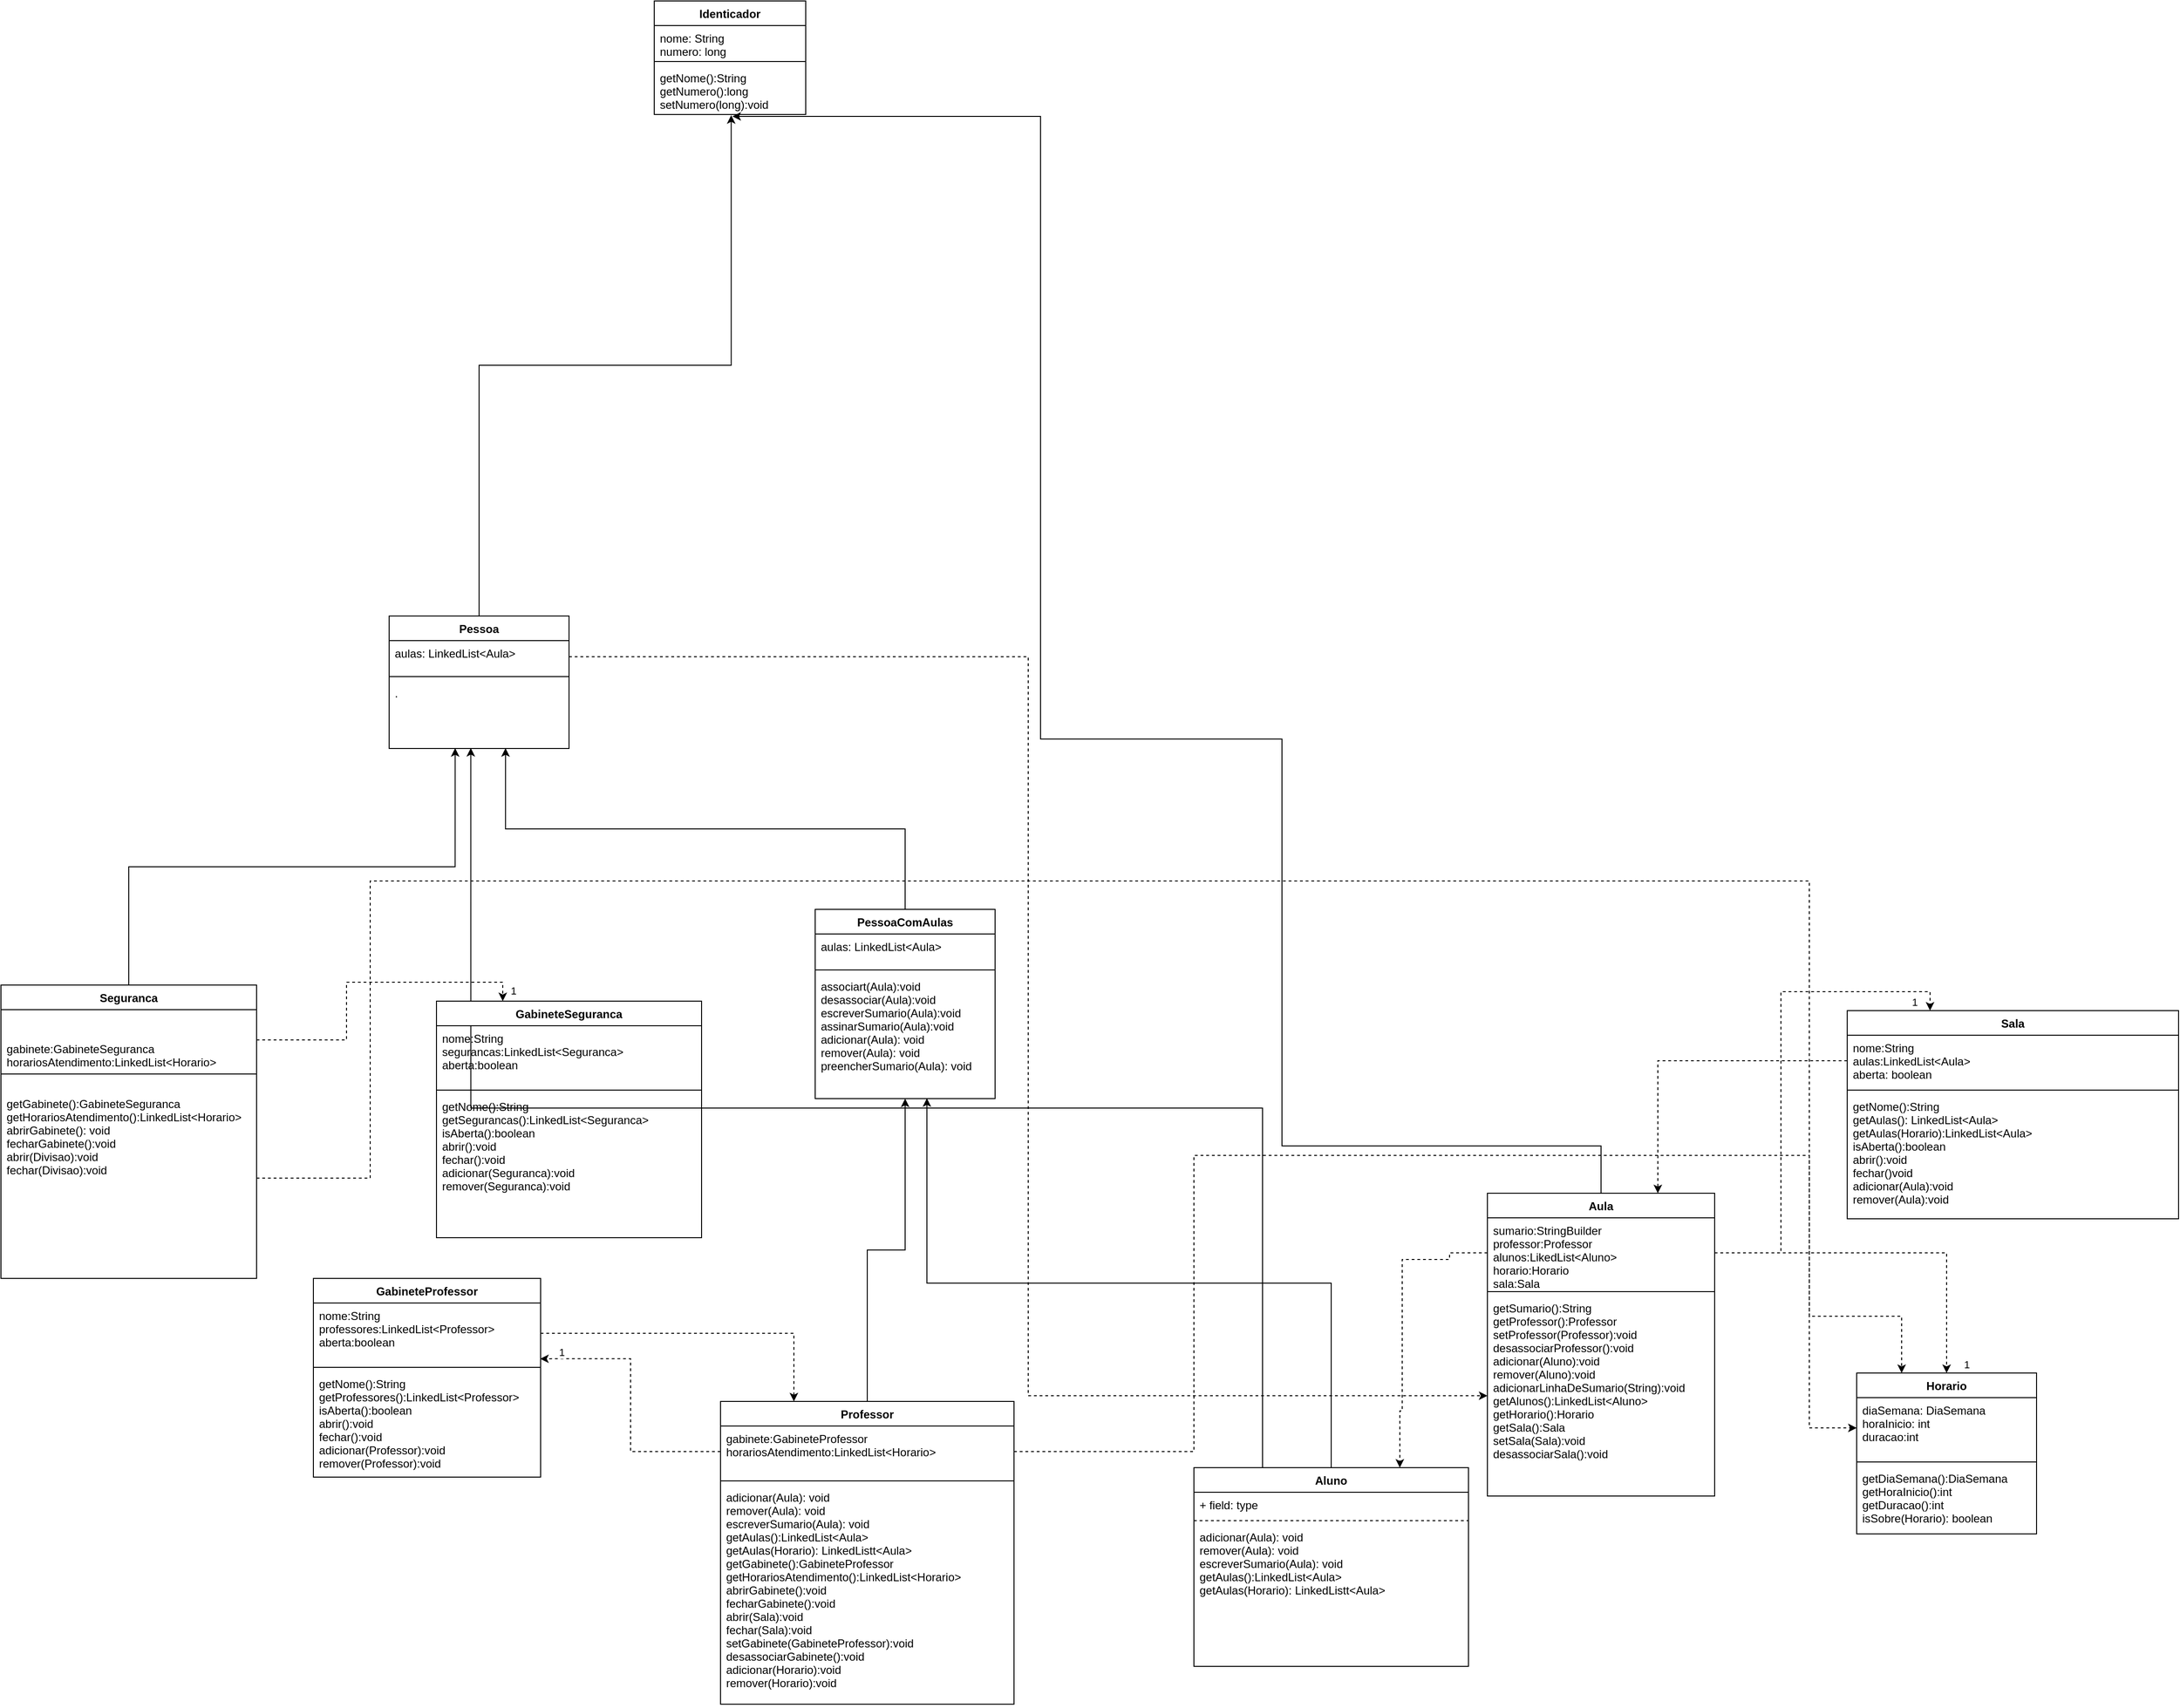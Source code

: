 <mxfile version="20.8.16" type="device"><diagram name="Page-1" id="QSuPs5M-fdG_rEzMvoWC"><mxGraphModel dx="4385" dy="2807" grid="1" gridSize="10" guides="1" tooltips="1" connect="1" arrows="1" fold="1" page="1" pageScale="1" pageWidth="827" pageHeight="1169" math="0" shadow="0"><root><mxCell id="0"/><mxCell id="1" parent="0"/><mxCell id="q4AsKA-IPs76gDEOoxpN-1" value="Identicador" style="swimlane;fontStyle=1;align=center;verticalAlign=top;childLayout=stackLayout;horizontal=1;startSize=26;horizontalStack=0;resizeParent=1;resizeParentMax=0;resizeLast=0;collapsible=1;marginBottom=0;" parent="1" vertex="1"><mxGeometry x="-380" y="-1020" width="160" height="120" as="geometry"/></mxCell><mxCell id="q4AsKA-IPs76gDEOoxpN-2" value="nome: String&#10;numero: long" style="text;strokeColor=none;fillColor=none;align=left;verticalAlign=top;spacingLeft=4;spacingRight=4;overflow=hidden;rotatable=0;points=[[0,0.5],[1,0.5]];portConstraint=eastwest;" parent="q4AsKA-IPs76gDEOoxpN-1" vertex="1"><mxGeometry y="26" width="160" height="34" as="geometry"/></mxCell><mxCell id="q4AsKA-IPs76gDEOoxpN-3" value="" style="line;strokeWidth=1;fillColor=none;align=left;verticalAlign=middle;spacingTop=-1;spacingLeft=3;spacingRight=3;rotatable=0;labelPosition=right;points=[];portConstraint=eastwest;strokeColor=inherit;" parent="q4AsKA-IPs76gDEOoxpN-1" vertex="1"><mxGeometry y="60" width="160" height="8" as="geometry"/></mxCell><mxCell id="q4AsKA-IPs76gDEOoxpN-4" value="getNome():String&#10;getNumero():long&#10;setNumero(long):void" style="text;strokeColor=none;fillColor=none;align=left;verticalAlign=top;spacingLeft=4;spacingRight=4;overflow=hidden;rotatable=0;points=[[0,0.5],[1,0.5]];portConstraint=eastwest;" parent="q4AsKA-IPs76gDEOoxpN-1" vertex="1"><mxGeometry y="68" width="160" height="52" as="geometry"/></mxCell><mxCell id="QfYYxeU0ZRKst4iaAUIh-1" style="edgeStyle=orthogonalEdgeStyle;rounded=0;orthogonalLoop=1;jettySize=auto;html=1;exitX=0.5;exitY=0;exitDx=0;exitDy=0;entryX=0.508;entryY=1.014;entryDx=0;entryDy=0;entryPerimeter=0;" parent="1" source="q4AsKA-IPs76gDEOoxpN-5" target="q4AsKA-IPs76gDEOoxpN-4" edge="1"><mxGeometry relative="1" as="geometry"/></mxCell><mxCell id="q4AsKA-IPs76gDEOoxpN-5" value="Pessoa" style="swimlane;fontStyle=1;align=center;verticalAlign=top;childLayout=stackLayout;horizontal=1;startSize=26;horizontalStack=0;resizeParent=1;resizeParentMax=0;resizeLast=0;collapsible=1;marginBottom=0;" parent="1" vertex="1"><mxGeometry x="-660" y="-370" width="190" height="140" as="geometry"/></mxCell><mxCell id="q4AsKA-IPs76gDEOoxpN-6" value="aulas: LinkedList&lt;Aula&gt;" style="text;strokeColor=none;fillColor=none;align=left;verticalAlign=top;spacingLeft=4;spacingRight=4;overflow=hidden;rotatable=0;points=[[0,0.5],[1,0.5]];portConstraint=eastwest;" parent="q4AsKA-IPs76gDEOoxpN-5" vertex="1"><mxGeometry y="26" width="190" height="34" as="geometry"/></mxCell><mxCell id="q4AsKA-IPs76gDEOoxpN-7" value="" style="line;strokeWidth=1;fillColor=none;align=left;verticalAlign=middle;spacingTop=-1;spacingLeft=3;spacingRight=3;rotatable=0;labelPosition=right;points=[];portConstraint=eastwest;strokeColor=inherit;" parent="q4AsKA-IPs76gDEOoxpN-5" vertex="1"><mxGeometry y="60" width="190" height="8" as="geometry"/></mxCell><mxCell id="q4AsKA-IPs76gDEOoxpN-8" value="." style="text;strokeColor=none;fillColor=none;align=left;verticalAlign=top;spacingLeft=4;spacingRight=4;overflow=hidden;rotatable=0;points=[[0,0.5],[1,0.5]];portConstraint=eastwest;" parent="q4AsKA-IPs76gDEOoxpN-5" vertex="1"><mxGeometry y="68" width="190" height="72" as="geometry"/></mxCell><mxCell id="q4AsKA-IPs76gDEOoxpN-17" value="Horario" style="swimlane;fontStyle=1;align=center;verticalAlign=top;childLayout=stackLayout;horizontal=1;startSize=26;horizontalStack=0;resizeParent=1;resizeParentMax=0;resizeLast=0;collapsible=1;marginBottom=0;" parent="1" vertex="1"><mxGeometry x="890" y="430" width="190" height="170" as="geometry"/></mxCell><mxCell id="q4AsKA-IPs76gDEOoxpN-18" value="diaSemana: DiaSemana&#10;horaInicio: int&#10;duracao:int" style="text;strokeColor=none;fillColor=none;align=left;verticalAlign=top;spacingLeft=4;spacingRight=4;overflow=hidden;rotatable=0;points=[[0,0.5],[1,0.5]];portConstraint=eastwest;" parent="q4AsKA-IPs76gDEOoxpN-17" vertex="1"><mxGeometry y="26" width="190" height="64" as="geometry"/></mxCell><mxCell id="q4AsKA-IPs76gDEOoxpN-19" value="" style="line;strokeWidth=1;fillColor=none;align=left;verticalAlign=middle;spacingTop=-1;spacingLeft=3;spacingRight=3;rotatable=0;labelPosition=right;points=[];portConstraint=eastwest;strokeColor=inherit;" parent="q4AsKA-IPs76gDEOoxpN-17" vertex="1"><mxGeometry y="90" width="190" height="8" as="geometry"/></mxCell><mxCell id="q4AsKA-IPs76gDEOoxpN-20" value="getDiaSemana():DiaSemana&#10;getHoraInicio():int&#10;getDuracao():int&#10;isSobre(Horario): boolean" style="text;strokeColor=none;fillColor=none;align=left;verticalAlign=top;spacingLeft=4;spacingRight=4;overflow=hidden;rotatable=0;points=[[0,0.5],[1,0.5]];portConstraint=eastwest;" parent="q4AsKA-IPs76gDEOoxpN-17" vertex="1"><mxGeometry y="98" width="190" height="72" as="geometry"/></mxCell><mxCell id="QfYYxeU0ZRKst4iaAUIh-3" style="edgeStyle=orthogonalEdgeStyle;rounded=0;orthogonalLoop=1;jettySize=auto;html=1;exitX=0.25;exitY=0;exitDx=0;exitDy=0;entryX=0.454;entryY=0.993;entryDx=0;entryDy=0;entryPerimeter=0;" parent="1" source="QfYYxeU0ZRKst4iaAUIh-13" target="q4AsKA-IPs76gDEOoxpN-8" edge="1"><mxGeometry relative="1" as="geometry"><mxPoint x="255" y="460" as="sourcePoint"/></mxGeometry></mxCell><mxCell id="GvOz8JFrCw-CjTaMA0op-7" style="edgeStyle=orthogonalEdgeStyle;rounded=0;orthogonalLoop=1;jettySize=auto;html=1;exitX=0.5;exitY=0;exitDx=0;exitDy=0;entryX=0.5;entryY=1;entryDx=0;entryDy=0;" edge="1" parent="1" source="q4AsKA-IPs76gDEOoxpN-45" target="GvOz8JFrCw-CjTaMA0op-2"><mxGeometry relative="1" as="geometry"/></mxCell><mxCell id="q4AsKA-IPs76gDEOoxpN-45" value="Professor" style="swimlane;fontStyle=1;align=center;verticalAlign=top;childLayout=stackLayout;horizontal=1;startSize=26;horizontalStack=0;resizeParent=1;resizeParentMax=0;resizeLast=0;collapsible=1;marginBottom=0;fontColor=#000000;" parent="1" vertex="1"><mxGeometry x="-310" y="460" width="310" height="320" as="geometry"/></mxCell><mxCell id="q4AsKA-IPs76gDEOoxpN-46" value="gabinete:GabineteProfessor&#10;horariosAtendimento:LinkedList&lt;Horario&gt;" style="text;strokeColor=none;fillColor=none;align=left;verticalAlign=top;spacingLeft=4;spacingRight=4;overflow=hidden;rotatable=0;points=[[0,0.5],[1,0.5]];portConstraint=eastwest;fontColor=#000000;" parent="q4AsKA-IPs76gDEOoxpN-45" vertex="1"><mxGeometry y="26" width="310" height="54" as="geometry"/></mxCell><mxCell id="q4AsKA-IPs76gDEOoxpN-47" value="" style="line;strokeWidth=1;fillColor=none;align=left;verticalAlign=middle;spacingTop=-1;spacingLeft=3;spacingRight=3;rotatable=0;labelPosition=right;points=[];portConstraint=eastwest;strokeColor=inherit;fontColor=#000000;" parent="q4AsKA-IPs76gDEOoxpN-45" vertex="1"><mxGeometry y="80" width="310" height="8" as="geometry"/></mxCell><mxCell id="q4AsKA-IPs76gDEOoxpN-48" value="adicionar(Aula): void&#10;remover(Aula): void&#10;escreverSumario(Aula): void&#10;getAulas():LinkedList&lt;Aula&gt;&#10;getAulas(Horario): LinkedListt&lt;Aula&gt;&#10;getGabinete():GabineteProfessor&#10;getHorariosAtendimento():LinkedList&lt;Horario&gt;&#10;abrirGabinete():void&#10;fecharGabinete():void&#10;abrir(Sala):void&#10;fechar(Sala):void&#10;setGabinete(GabineteProfessor):void&#10;desassociarGabinete():void&#10;adicionar(Horario):void&#10;remover(Horario):void" style="text;strokeColor=none;fillColor=none;align=left;verticalAlign=top;spacingLeft=4;spacingRight=4;overflow=hidden;rotatable=0;points=[[0,0.5],[1,0.5]];portConstraint=eastwest;fontColor=#000000;" parent="q4AsKA-IPs76gDEOoxpN-45" vertex="1"><mxGeometry y="88" width="310" height="232" as="geometry"/></mxCell><mxCell id="QfYYxeU0ZRKst4iaAUIh-18" style="edgeStyle=orthogonalEdgeStyle;rounded=0;orthogonalLoop=1;jettySize=auto;html=1;exitX=0.5;exitY=0;exitDx=0;exitDy=0;entryX=0.516;entryY=1.038;entryDx=0;entryDy=0;entryPerimeter=0;" parent="1" source="QfYYxeU0ZRKst4iaAUIh-4" target="q4AsKA-IPs76gDEOoxpN-4" edge="1"><mxGeometry relative="1" as="geometry"><Array as="points"><mxPoint x="620" y="190"/><mxPoint x="283" y="190"/><mxPoint x="283" y="-240"/><mxPoint x="28" y="-240"/></Array></mxGeometry></mxCell><mxCell id="QfYYxeU0ZRKst4iaAUIh-4" value="Aula" style="swimlane;fontStyle=1;align=center;verticalAlign=top;childLayout=stackLayout;horizontal=1;startSize=26;horizontalStack=0;resizeParent=1;resizeParentMax=0;resizeLast=0;collapsible=1;marginBottom=0;" parent="1" vertex="1"><mxGeometry x="500" y="240" width="240" height="320" as="geometry"/></mxCell><mxCell id="QfYYxeU0ZRKst4iaAUIh-5" value="sumario:StringBuilder&#10;professor:Professor&#10;alunos:LikedList&lt;Aluno&gt;&#10;horario:Horario&#10;sala:Sala&#10;" style="text;strokeColor=none;fillColor=none;align=left;verticalAlign=top;spacingLeft=4;spacingRight=4;overflow=hidden;rotatable=0;points=[[0,0.5],[1,0.5]];portConstraint=eastwest;" parent="QfYYxeU0ZRKst4iaAUIh-4" vertex="1"><mxGeometry y="26" width="240" height="74" as="geometry"/></mxCell><mxCell id="QfYYxeU0ZRKst4iaAUIh-6" value="" style="line;strokeWidth=1;fillColor=none;align=left;verticalAlign=middle;spacingTop=-1;spacingLeft=3;spacingRight=3;rotatable=0;labelPosition=right;points=[];portConstraint=eastwest;strokeColor=inherit;" parent="QfYYxeU0ZRKst4iaAUIh-4" vertex="1"><mxGeometry y="100" width="240" height="8" as="geometry"/></mxCell><mxCell id="QfYYxeU0ZRKst4iaAUIh-7" value="getSumario():String&#10;getProfessor():Professor&#10;setProfessor(Professor):void&#10;desassociarProfessor():void&#10;adicionar(Aluno):void&#10;remover(Aluno):void&#10;adicionarLinhaDeSumario(String):void&#10;getAlunos():LinkedList&lt;Aluno&gt;&#10;getHorario():Horario&#10;getSala():Sala&#10;setSala(Sala):void&#10;desassociarSala():void" style="text;strokeColor=none;fillColor=none;align=left;verticalAlign=top;spacingLeft=4;spacingRight=4;overflow=hidden;rotatable=0;points=[[0,0.5],[1,0.5]];portConstraint=eastwest;" parent="QfYYxeU0ZRKst4iaAUIh-4" vertex="1"><mxGeometry y="108" width="240" height="212" as="geometry"/></mxCell><mxCell id="QfYYxeU0ZRKst4iaAUIh-10" style="edgeStyle=orthogonalEdgeStyle;rounded=0;orthogonalLoop=1;jettySize=auto;html=1;exitX=1;exitY=0.5;exitDx=0;exitDy=0;entryX=0.5;entryY=0;entryDx=0;entryDy=0;dashed=1;" parent="1" source="QfYYxeU0ZRKst4iaAUIh-5" target="q4AsKA-IPs76gDEOoxpN-17" edge="1"><mxGeometry relative="1" as="geometry"/></mxCell><mxCell id="QfYYxeU0ZRKst4iaAUIh-11" value="1" style="edgeLabel;html=1;align=center;verticalAlign=middle;resizable=0;points=[];" parent="QfYYxeU0ZRKst4iaAUIh-10" vertex="1" connectable="0"><mxGeometry x="0.824" relative="1" as="geometry"><mxPoint x="21" y="23" as="offset"/></mxGeometry></mxCell><mxCell id="QfYYxeU0ZRKst4iaAUIh-12" style="edgeStyle=orthogonalEdgeStyle;rounded=0;orthogonalLoop=1;jettySize=auto;html=1;exitX=0;exitY=0.5;exitDx=0;exitDy=0;entryX=0.75;entryY=0;entryDx=0;entryDy=0;dashed=1;" parent="1" source="QfYYxeU0ZRKst4iaAUIh-5" target="QfYYxeU0ZRKst4iaAUIh-13" edge="1"><mxGeometry relative="1" as="geometry"><mxPoint x="312.5" y="460" as="targetPoint"/><Array as="points"><mxPoint x="460" y="310"/><mxPoint x="410" y="310"/><mxPoint x="410" y="470"/><mxPoint x="408" y="470"/></Array></mxGeometry></mxCell><mxCell id="GvOz8JFrCw-CjTaMA0op-8" style="edgeStyle=orthogonalEdgeStyle;rounded=0;orthogonalLoop=1;jettySize=auto;html=1;exitX=0.5;exitY=0;exitDx=0;exitDy=0;entryX=0.621;entryY=0.997;entryDx=0;entryDy=0;entryPerimeter=0;" edge="1" parent="1" source="QfYYxeU0ZRKst4iaAUIh-13" target="GvOz8JFrCw-CjTaMA0op-5"><mxGeometry relative="1" as="geometry"/></mxCell><mxCell id="QfYYxeU0ZRKst4iaAUIh-13" value="Aluno" style="swimlane;fontStyle=1;align=center;verticalAlign=top;childLayout=stackLayout;horizontal=1;startSize=26;horizontalStack=0;resizeParent=1;resizeParentMax=0;resizeLast=0;collapsible=1;marginBottom=0;" parent="1" vertex="1"><mxGeometry x="190" y="530" width="290" height="210" as="geometry"/></mxCell><mxCell id="QfYYxeU0ZRKst4iaAUIh-14" value="+ field: type" style="text;strokeColor=none;fillColor=none;align=left;verticalAlign=top;spacingLeft=4;spacingRight=4;overflow=hidden;rotatable=0;points=[[0,0.5],[1,0.5]];portConstraint=eastwest;" parent="QfYYxeU0ZRKst4iaAUIh-13" vertex="1"><mxGeometry y="26" width="290" height="26" as="geometry"/></mxCell><mxCell id="QfYYxeU0ZRKst4iaAUIh-15" value="" style="line;strokeWidth=1;fillColor=none;align=left;verticalAlign=middle;spacingTop=-1;spacingLeft=3;spacingRight=3;rotatable=0;labelPosition=right;points=[];portConstraint=eastwest;strokeColor=inherit;dashed=1;" parent="QfYYxeU0ZRKst4iaAUIh-13" vertex="1"><mxGeometry y="52" width="290" height="8" as="geometry"/></mxCell><mxCell id="QfYYxeU0ZRKst4iaAUIh-16" value="adicionar(Aula): void&#10;remover(Aula): void&#10;escreverSumario(Aula): void&#10;getAulas():LinkedList&lt;Aula&gt;&#10;getAulas(Horario): LinkedListt&lt;Aula&gt;" style="text;strokeColor=none;fillColor=none;align=left;verticalAlign=top;spacingLeft=4;spacingRight=4;overflow=hidden;rotatable=0;points=[[0,0.5],[1,0.5]];portConstraint=eastwest;" parent="QfYYxeU0ZRKst4iaAUIh-13" vertex="1"><mxGeometry y="60" width="290" height="150" as="geometry"/></mxCell><mxCell id="QfYYxeU0ZRKst4iaAUIh-17" style="edgeStyle=orthogonalEdgeStyle;rounded=0;orthogonalLoop=1;jettySize=auto;html=1;exitX=1;exitY=0.5;exitDx=0;exitDy=0;entryX=0;entryY=0.5;entryDx=0;entryDy=0;dashed=1;" parent="1" source="q4AsKA-IPs76gDEOoxpN-6" target="QfYYxeU0ZRKst4iaAUIh-7" edge="1"><mxGeometry relative="1" as="geometry"/></mxCell><mxCell id="QfYYxeU0ZRKst4iaAUIh-21" value="Sala" style="swimlane;fontStyle=1;align=center;verticalAlign=top;childLayout=stackLayout;horizontal=1;startSize=26;horizontalStack=0;resizeParent=1;resizeParentMax=0;resizeLast=0;collapsible=1;marginBottom=0;" parent="1" vertex="1"><mxGeometry x="880" y="47" width="350" height="220" as="geometry"/></mxCell><mxCell id="QfYYxeU0ZRKst4iaAUIh-22" value="nome:String&#10;aulas:LinkedList&lt;Aula&gt;&#10;aberta: boolean" style="text;strokeColor=none;fillColor=none;align=left;verticalAlign=top;spacingLeft=4;spacingRight=4;overflow=hidden;rotatable=0;points=[[0,0.5],[1,0.5]];portConstraint=eastwest;" parent="QfYYxeU0ZRKst4iaAUIh-21" vertex="1"><mxGeometry y="26" width="350" height="54" as="geometry"/></mxCell><mxCell id="QfYYxeU0ZRKst4iaAUIh-23" value="" style="line;strokeWidth=1;fillColor=none;align=left;verticalAlign=middle;spacingTop=-1;spacingLeft=3;spacingRight=3;rotatable=0;labelPosition=right;points=[];portConstraint=eastwest;strokeColor=inherit;" parent="QfYYxeU0ZRKst4iaAUIh-21" vertex="1"><mxGeometry y="80" width="350" height="8" as="geometry"/></mxCell><mxCell id="QfYYxeU0ZRKst4iaAUIh-24" value="getNome():String&#10;getAulas(): LinkedList&lt;Aula&gt;&#10;getAulas(Horario):LinkedList&lt;Aula&gt;&#10;isAberta():boolean&#10;abrir():void&#10;fechar()void&#10;adicionar(Aula):void&#10;remover(Aula):void" style="text;strokeColor=none;fillColor=none;align=left;verticalAlign=top;spacingLeft=4;spacingRight=4;overflow=hidden;rotatable=0;points=[[0,0.5],[1,0.5]];portConstraint=eastwest;" parent="QfYYxeU0ZRKst4iaAUIh-21" vertex="1"><mxGeometry y="88" width="350" height="132" as="geometry"/></mxCell><mxCell id="QfYYxeU0ZRKst4iaAUIh-25" style="edgeStyle=orthogonalEdgeStyle;rounded=0;orthogonalLoop=1;jettySize=auto;html=1;exitX=0;exitY=0.5;exitDx=0;exitDy=0;entryX=0.75;entryY=0;entryDx=0;entryDy=0;dashed=1;" parent="1" source="QfYYxeU0ZRKst4iaAUIh-22" target="QfYYxeU0ZRKst4iaAUIh-4" edge="1"><mxGeometry relative="1" as="geometry"/></mxCell><mxCell id="QfYYxeU0ZRKst4iaAUIh-26" style="edgeStyle=orthogonalEdgeStyle;rounded=0;orthogonalLoop=1;jettySize=auto;html=1;exitX=1;exitY=0.5;exitDx=0;exitDy=0;entryX=0.25;entryY=0;entryDx=0;entryDy=0;dashed=1;" parent="1" source="QfYYxeU0ZRKst4iaAUIh-5" target="QfYYxeU0ZRKst4iaAUIh-21" edge="1"><mxGeometry relative="1" as="geometry"/></mxCell><mxCell id="QfYYxeU0ZRKst4iaAUIh-27" value="1" style="edgeLabel;html=1;align=center;verticalAlign=middle;resizable=0;points=[];" parent="QfYYxeU0ZRKst4iaAUIh-26" vertex="1" connectable="0"><mxGeometry x="0.844" y="1" relative="1" as="geometry"><mxPoint x="4" y="12" as="offset"/></mxGeometry></mxCell><mxCell id="QfYYxeU0ZRKst4iaAUIh-28" value="GabineteProfessor" style="swimlane;fontStyle=1;align=center;verticalAlign=top;childLayout=stackLayout;horizontal=1;startSize=26;horizontalStack=0;resizeParent=1;resizeParentMax=0;resizeLast=0;collapsible=1;marginBottom=0;" parent="1" vertex="1"><mxGeometry x="-740" y="330" width="240" height="210" as="geometry"/></mxCell><mxCell id="QfYYxeU0ZRKst4iaAUIh-29" value="nome:String&#10;professores:LinkedList&lt;Professor&gt;&#10;aberta:boolean" style="text;strokeColor=none;fillColor=none;align=left;verticalAlign=top;spacingLeft=4;spacingRight=4;overflow=hidden;rotatable=0;points=[[0,0.5],[1,0.5]];portConstraint=eastwest;" parent="QfYYxeU0ZRKst4iaAUIh-28" vertex="1"><mxGeometry y="26" width="240" height="64" as="geometry"/></mxCell><mxCell id="QfYYxeU0ZRKst4iaAUIh-30" value="" style="line;strokeWidth=1;fillColor=none;align=left;verticalAlign=middle;spacingTop=-1;spacingLeft=3;spacingRight=3;rotatable=0;labelPosition=right;points=[];portConstraint=eastwest;strokeColor=inherit;" parent="QfYYxeU0ZRKst4iaAUIh-28" vertex="1"><mxGeometry y="90" width="240" height="8" as="geometry"/></mxCell><mxCell id="QfYYxeU0ZRKst4iaAUIh-31" value="getNome():String&#10;getProfessores():LinkedList&lt;Professor&gt;&#10;isAberta():boolean&#10;abrir():void&#10;fechar():void&#10;adicionar(Professor):void&#10;remover(Professor):void" style="text;strokeColor=none;fillColor=none;align=left;verticalAlign=top;spacingLeft=4;spacingRight=4;overflow=hidden;rotatable=0;points=[[0,0.5],[1,0.5]];portConstraint=eastwest;" parent="QfYYxeU0ZRKst4iaAUIh-28" vertex="1"><mxGeometry y="98" width="240" height="112" as="geometry"/></mxCell><mxCell id="QfYYxeU0ZRKst4iaAUIh-32" style="edgeStyle=orthogonalEdgeStyle;rounded=0;orthogonalLoop=1;jettySize=auto;html=1;exitX=1;exitY=0.5;exitDx=0;exitDy=0;entryX=0.25;entryY=0;entryDx=0;entryDy=0;dashed=1;" parent="1" source="QfYYxeU0ZRKst4iaAUIh-29" target="q4AsKA-IPs76gDEOoxpN-45" edge="1"><mxGeometry relative="1" as="geometry"/></mxCell><mxCell id="QfYYxeU0ZRKst4iaAUIh-33" style="edgeStyle=orthogonalEdgeStyle;rounded=0;orthogonalLoop=1;jettySize=auto;html=1;exitX=0;exitY=0.5;exitDx=0;exitDy=0;entryX=0.998;entryY=0.921;entryDx=0;entryDy=0;entryPerimeter=0;dashed=1;" parent="1" source="q4AsKA-IPs76gDEOoxpN-46" target="QfYYxeU0ZRKst4iaAUIh-29" edge="1"><mxGeometry relative="1" as="geometry"/></mxCell><mxCell id="QfYYxeU0ZRKst4iaAUIh-35" value="1" style="edgeLabel;html=1;align=center;verticalAlign=middle;resizable=0;points=[];" parent="QfYYxeU0ZRKst4iaAUIh-33" vertex="1" connectable="0"><mxGeometry x="0.842" relative="1" as="geometry"><mxPoint y="-7" as="offset"/></mxGeometry></mxCell><mxCell id="QfYYxeU0ZRKst4iaAUIh-34" style="edgeStyle=orthogonalEdgeStyle;rounded=0;orthogonalLoop=1;jettySize=auto;html=1;exitX=1;exitY=0.5;exitDx=0;exitDy=0;entryX=0.25;entryY=0;entryDx=0;entryDy=0;dashed=1;" parent="1" source="q4AsKA-IPs76gDEOoxpN-46" target="q4AsKA-IPs76gDEOoxpN-17" edge="1"><mxGeometry relative="1" as="geometry"><Array as="points"><mxPoint x="190" y="513"/><mxPoint x="190" y="200"/><mxPoint x="840" y="200"/><mxPoint x="840" y="370"/><mxPoint x="938" y="370"/></Array></mxGeometry></mxCell><mxCell id="QfYYxeU0ZRKst4iaAUIh-36" value="GabineteSeguranca" style="swimlane;fontStyle=1;align=center;verticalAlign=top;childLayout=stackLayout;horizontal=1;startSize=26;horizontalStack=0;resizeParent=1;resizeParentMax=0;resizeLast=0;collapsible=1;marginBottom=0;" parent="1" vertex="1"><mxGeometry x="-610" y="37" width="280" height="250" as="geometry"/></mxCell><mxCell id="QfYYxeU0ZRKst4iaAUIh-37" value="nome:String&#10;segurancas:LinkedList&lt;Seguranca&gt;&#10;aberta:boolean" style="text;strokeColor=none;fillColor=none;align=left;verticalAlign=top;spacingLeft=4;spacingRight=4;overflow=hidden;rotatable=0;points=[[0,0.5],[1,0.5]];portConstraint=eastwest;" parent="QfYYxeU0ZRKst4iaAUIh-36" vertex="1"><mxGeometry y="26" width="280" height="64" as="geometry"/></mxCell><mxCell id="QfYYxeU0ZRKst4iaAUIh-38" value="" style="line;strokeWidth=1;fillColor=none;align=left;verticalAlign=middle;spacingTop=-1;spacingLeft=3;spacingRight=3;rotatable=0;labelPosition=right;points=[];portConstraint=eastwest;strokeColor=inherit;" parent="QfYYxeU0ZRKst4iaAUIh-36" vertex="1"><mxGeometry y="90" width="280" height="8" as="geometry"/></mxCell><mxCell id="QfYYxeU0ZRKst4iaAUIh-39" value="getNome():String&#10;getSegurancas():LinkedList&lt;Seguranca&gt;&#10;isAberta():boolean&#10;abrir():void&#10;fechar():void&#10;adicionar(Seguranca):void&#10;remover(Seguranca):void&#10;" style="text;strokeColor=none;fillColor=none;align=left;verticalAlign=top;spacingLeft=4;spacingRight=4;overflow=hidden;rotatable=0;points=[[0,0.5],[1,0.5]];portConstraint=eastwest;" parent="QfYYxeU0ZRKst4iaAUIh-36" vertex="1"><mxGeometry y="98" width="280" height="152" as="geometry"/></mxCell><mxCell id="GvOz8JFrCw-CjTaMA0op-9" style="edgeStyle=orthogonalEdgeStyle;rounded=0;orthogonalLoop=1;jettySize=auto;html=1;exitX=0.5;exitY=0;exitDx=0;exitDy=0;entryX=0.367;entryY=0.995;entryDx=0;entryDy=0;entryPerimeter=0;" edge="1" parent="1" source="QfYYxeU0ZRKst4iaAUIh-40" target="q4AsKA-IPs76gDEOoxpN-8"><mxGeometry relative="1" as="geometry"/></mxCell><mxCell id="QfYYxeU0ZRKst4iaAUIh-40" value="Seguranca" style="swimlane;fontStyle=1;align=center;verticalAlign=top;childLayout=stackLayout;horizontal=1;startSize=26;horizontalStack=0;resizeParent=1;resizeParentMax=0;resizeLast=0;collapsible=1;marginBottom=0;" parent="1" vertex="1"><mxGeometry x="-1070" y="20" width="270" height="310" as="geometry"/></mxCell><mxCell id="QfYYxeU0ZRKst4iaAUIh-41" value="&#10;&#10;gabinete:GabineteSeguranca&#10;horariosAtendimento:LinkedList&lt;Horario&gt;" style="text;strokeColor=none;fillColor=none;align=left;verticalAlign=top;spacingLeft=4;spacingRight=4;overflow=hidden;rotatable=0;points=[[0,0.5],[1,0.5]];portConstraint=eastwest;" parent="QfYYxeU0ZRKst4iaAUIh-40" vertex="1"><mxGeometry y="26" width="270" height="64" as="geometry"/></mxCell><mxCell id="QfYYxeU0ZRKst4iaAUIh-42" value="" style="line;strokeWidth=1;fillColor=none;align=left;verticalAlign=middle;spacingTop=-1;spacingLeft=3;spacingRight=3;rotatable=0;labelPosition=right;points=[];portConstraint=eastwest;strokeColor=inherit;" parent="QfYYxeU0ZRKst4iaAUIh-40" vertex="1"><mxGeometry y="90" width="270" height="8" as="geometry"/></mxCell><mxCell id="QfYYxeU0ZRKst4iaAUIh-43" value="&#10;getGabinete():GabineteSeguranca&#10;getHorariosAtendimento():LinkedList&lt;Horario&gt;&#10;abrirGabinete(): void&#10;fecharGabinete():void&#10;abrir(Divisao):void&#10;fechar(Divisao):void&#10;" style="text;strokeColor=none;fillColor=none;align=left;verticalAlign=top;spacingLeft=4;spacingRight=4;overflow=hidden;rotatable=0;points=[[0,0.5],[1,0.5]];portConstraint=eastwest;" parent="QfYYxeU0ZRKst4iaAUIh-40" vertex="1"><mxGeometry y="98" width="270" height="212" as="geometry"/></mxCell><mxCell id="QfYYxeU0ZRKst4iaAUIh-44" style="edgeStyle=orthogonalEdgeStyle;rounded=0;orthogonalLoop=1;jettySize=auto;html=1;exitX=1;exitY=0.5;exitDx=0;exitDy=0;entryX=0.25;entryY=0;entryDx=0;entryDy=0;dashed=1;" parent="1" source="QfYYxeU0ZRKst4iaAUIh-41" target="QfYYxeU0ZRKst4iaAUIh-36" edge="1"><mxGeometry relative="1" as="geometry"/></mxCell><mxCell id="QfYYxeU0ZRKst4iaAUIh-45" value="1" style="edgeLabel;html=1;align=center;verticalAlign=middle;resizable=0;points=[];" parent="QfYYxeU0ZRKst4iaAUIh-44" vertex="1" connectable="0"><mxGeometry x="0.833" y="-1" relative="1" as="geometry"><mxPoint x="19" y="8" as="offset"/></mxGeometry></mxCell><mxCell id="QfYYxeU0ZRKst4iaAUIh-46" style="edgeStyle=orthogonalEdgeStyle;rounded=0;orthogonalLoop=1;jettySize=auto;html=1;exitX=1;exitY=0.5;exitDx=0;exitDy=0;entryX=0;entryY=0.5;entryDx=0;entryDy=0;dashed=1;" parent="1" source="QfYYxeU0ZRKst4iaAUIh-43" target="q4AsKA-IPs76gDEOoxpN-18" edge="1"><mxGeometry relative="1" as="geometry"><Array as="points"><mxPoint x="-680" y="224"/><mxPoint x="-680" y="-90"/><mxPoint x="840" y="-90"/><mxPoint x="840" y="488"/></Array></mxGeometry></mxCell><mxCell id="GvOz8JFrCw-CjTaMA0op-10" style="edgeStyle=orthogonalEdgeStyle;rounded=0;orthogonalLoop=1;jettySize=auto;html=1;exitX=0.5;exitY=0;exitDx=0;exitDy=0;entryX=0.647;entryY=0.995;entryDx=0;entryDy=0;entryPerimeter=0;" edge="1" parent="1" source="GvOz8JFrCw-CjTaMA0op-2" target="q4AsKA-IPs76gDEOoxpN-8"><mxGeometry relative="1" as="geometry"/></mxCell><mxCell id="GvOz8JFrCw-CjTaMA0op-2" value="PessoaComAulas" style="swimlane;fontStyle=1;align=center;verticalAlign=top;childLayout=stackLayout;horizontal=1;startSize=26;horizontalStack=0;resizeParent=1;resizeParentMax=0;resizeLast=0;collapsible=1;marginBottom=0;" vertex="1" parent="1"><mxGeometry x="-210" y="-60" width="190" height="200" as="geometry"/></mxCell><mxCell id="GvOz8JFrCw-CjTaMA0op-3" value="aulas: LinkedList&lt;Aula&gt;" style="text;strokeColor=none;fillColor=none;align=left;verticalAlign=top;spacingLeft=4;spacingRight=4;overflow=hidden;rotatable=0;points=[[0,0.5],[1,0.5]];portConstraint=eastwest;" vertex="1" parent="GvOz8JFrCw-CjTaMA0op-2"><mxGeometry y="26" width="190" height="34" as="geometry"/></mxCell><mxCell id="GvOz8JFrCw-CjTaMA0op-4" value="" style="line;strokeWidth=1;fillColor=none;align=left;verticalAlign=middle;spacingTop=-1;spacingLeft=3;spacingRight=3;rotatable=0;labelPosition=right;points=[];portConstraint=eastwest;strokeColor=inherit;" vertex="1" parent="GvOz8JFrCw-CjTaMA0op-2"><mxGeometry y="60" width="190" height="8" as="geometry"/></mxCell><mxCell id="GvOz8JFrCw-CjTaMA0op-5" value="associart(Aula):void&#10;desassociar(Aula):void&#10;escreverSumario(Aula):void&#10;assinarSumario(Aula):void&#10;adicionar(Aula): void&#10;remover(Aula): void&#10;preencherSumario(Aula): void&#10;" style="text;strokeColor=none;fillColor=none;align=left;verticalAlign=top;spacingLeft=4;spacingRight=4;overflow=hidden;rotatable=0;points=[[0,0.5],[1,0.5]];portConstraint=eastwest;" vertex="1" parent="GvOz8JFrCw-CjTaMA0op-2"><mxGeometry y="68" width="190" height="132" as="geometry"/></mxCell></root></mxGraphModel></diagram></mxfile>